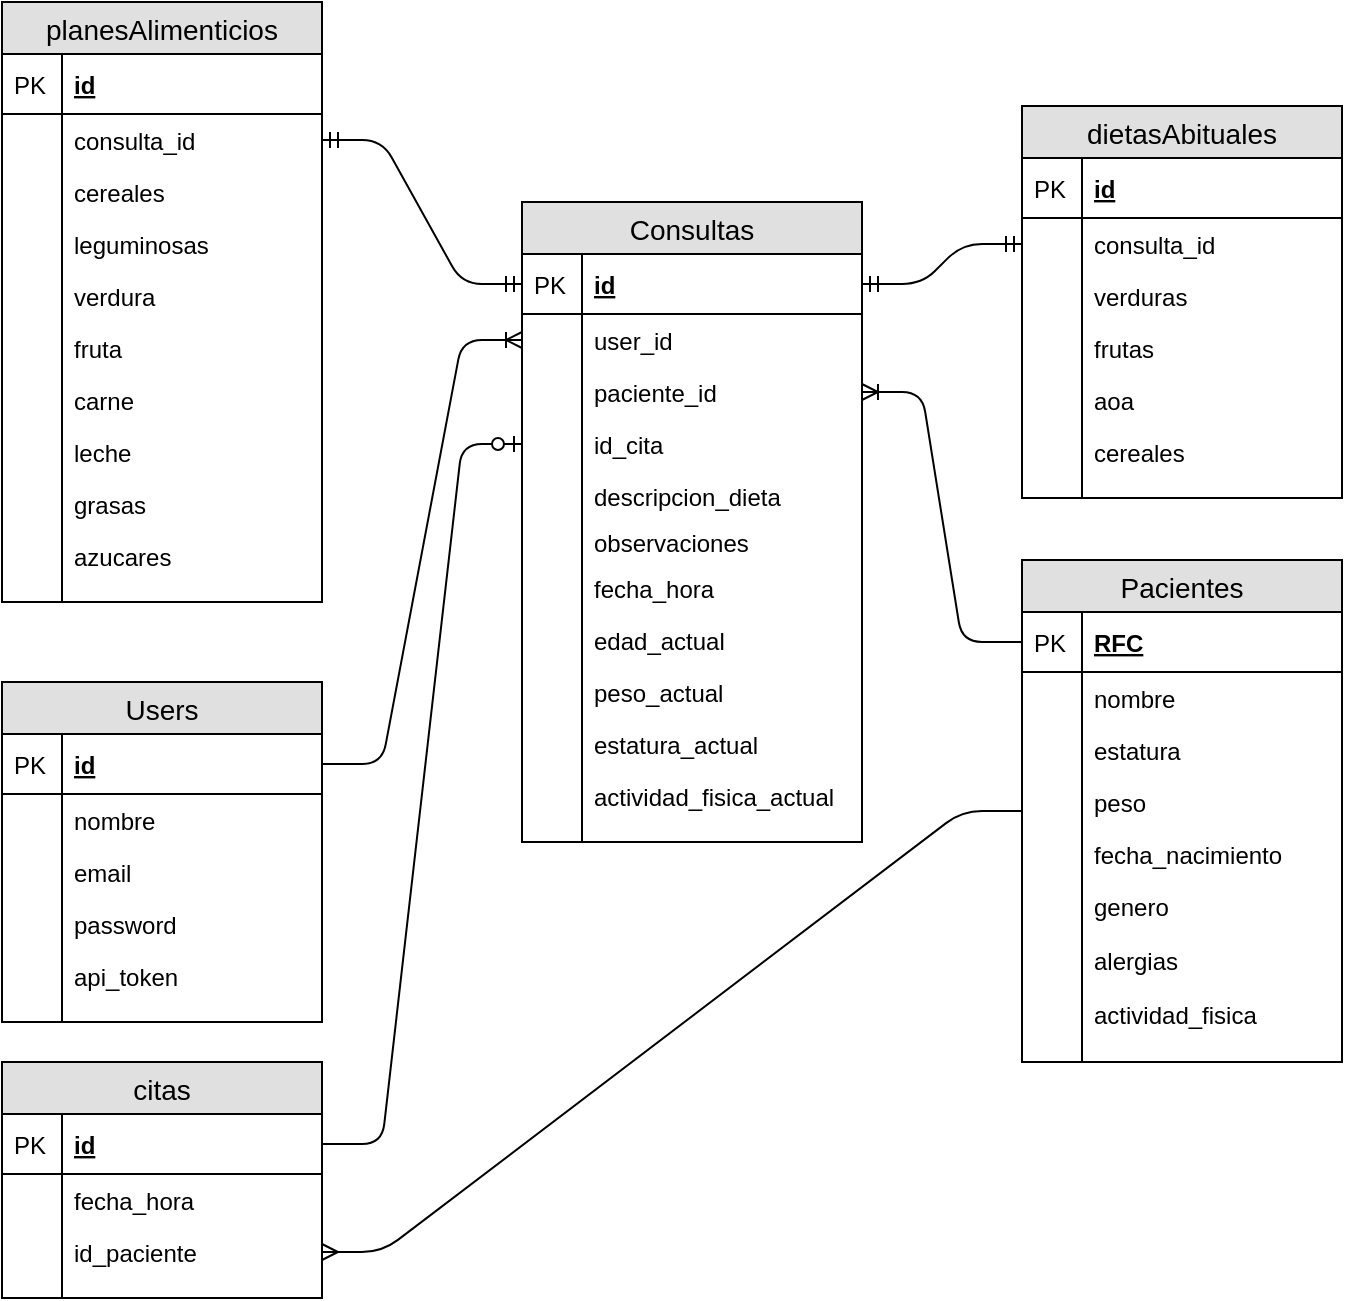 <mxfile version="12.4.2" type="gitlab" pages="1">
  <diagram id="oVE6bmWussB_9HKteIKD" name="Page-1">
    <mxGraphModel dx="868" dy="492" grid="1" gridSize="10" guides="1" tooltips="1" connect="1" arrows="1" fold="1" page="1" pageScale="1" pageWidth="827" pageHeight="1169" math="0" shadow="0">
      <root>
        <mxCell id="0"/>
        <mxCell id="1" parent="0"/>
        <mxCell id="abFm9yk0dOPrLD0_e7VD-5" value="Users" style="swimlane;fontStyle=0;childLayout=stackLayout;horizontal=1;startSize=26;fillColor=#e0e0e0;horizontalStack=0;resizeParent=1;resizeParentMax=0;resizeLast=0;collapsible=1;marginBottom=0;swimlaneFillColor=#ffffff;align=center;fontSize=14;" parent="1" vertex="1">
          <mxGeometry x="120" y="350" width="160" height="170" as="geometry"/>
        </mxCell>
        <mxCell id="abFm9yk0dOPrLD0_e7VD-6" value="id" style="shape=partialRectangle;top=0;left=0;right=0;bottom=1;align=left;verticalAlign=middle;fillColor=none;spacingLeft=34;spacingRight=4;overflow=hidden;rotatable=0;points=[[0,0.5],[1,0.5]];portConstraint=eastwest;dropTarget=0;fontStyle=5;fontSize=12;" parent="abFm9yk0dOPrLD0_e7VD-5" vertex="1">
          <mxGeometry y="26" width="160" height="30" as="geometry"/>
        </mxCell>
        <mxCell id="abFm9yk0dOPrLD0_e7VD-7" value="PK" style="shape=partialRectangle;top=0;left=0;bottom=0;fillColor=none;align=left;verticalAlign=middle;spacingLeft=4;spacingRight=4;overflow=hidden;rotatable=0;points=[];portConstraint=eastwest;part=1;fontSize=12;" parent="abFm9yk0dOPrLD0_e7VD-6" vertex="1" connectable="0">
          <mxGeometry width="30" height="30" as="geometry"/>
        </mxCell>
        <mxCell id="abFm9yk0dOPrLD0_e7VD-8" value="nombre" style="shape=partialRectangle;top=0;left=0;right=0;bottom=0;align=left;verticalAlign=top;fillColor=none;spacingLeft=34;spacingRight=4;overflow=hidden;rotatable=0;points=[[0,0.5],[1,0.5]];portConstraint=eastwest;dropTarget=0;fontSize=12;" parent="abFm9yk0dOPrLD0_e7VD-5" vertex="1">
          <mxGeometry y="56" width="160" height="26" as="geometry"/>
        </mxCell>
        <mxCell id="abFm9yk0dOPrLD0_e7VD-9" value="" style="shape=partialRectangle;top=0;left=0;bottom=0;fillColor=none;align=left;verticalAlign=top;spacingLeft=4;spacingRight=4;overflow=hidden;rotatable=0;points=[];portConstraint=eastwest;part=1;fontSize=12;" parent="abFm9yk0dOPrLD0_e7VD-8" vertex="1" connectable="0">
          <mxGeometry width="30" height="26" as="geometry"/>
        </mxCell>
        <mxCell id="abFm9yk0dOPrLD0_e7VD-10" value="email" style="shape=partialRectangle;top=0;left=0;right=0;bottom=0;align=left;verticalAlign=top;fillColor=none;spacingLeft=34;spacingRight=4;overflow=hidden;rotatable=0;points=[[0,0.5],[1,0.5]];portConstraint=eastwest;dropTarget=0;fontSize=12;" parent="abFm9yk0dOPrLD0_e7VD-5" vertex="1">
          <mxGeometry y="82" width="160" height="26" as="geometry"/>
        </mxCell>
        <mxCell id="abFm9yk0dOPrLD0_e7VD-11" value="" style="shape=partialRectangle;top=0;left=0;bottom=0;fillColor=none;align=left;verticalAlign=top;spacingLeft=4;spacingRight=4;overflow=hidden;rotatable=0;points=[];portConstraint=eastwest;part=1;fontSize=12;" parent="abFm9yk0dOPrLD0_e7VD-10" vertex="1" connectable="0">
          <mxGeometry width="30" height="26" as="geometry"/>
        </mxCell>
        <mxCell id="abFm9yk0dOPrLD0_e7VD-16" value="password" style="shape=partialRectangle;top=0;left=0;right=0;bottom=0;align=left;verticalAlign=top;fillColor=none;spacingLeft=34;spacingRight=4;overflow=hidden;rotatable=0;points=[[0,0.5],[1,0.5]];portConstraint=eastwest;dropTarget=0;fontSize=12;" parent="abFm9yk0dOPrLD0_e7VD-5" vertex="1">
          <mxGeometry y="108" width="160" height="26" as="geometry"/>
        </mxCell>
        <mxCell id="abFm9yk0dOPrLD0_e7VD-17" value="" style="shape=partialRectangle;top=0;left=0;bottom=0;fillColor=none;align=left;verticalAlign=top;spacingLeft=4;spacingRight=4;overflow=hidden;rotatable=0;points=[];portConstraint=eastwest;part=1;fontSize=12;" parent="abFm9yk0dOPrLD0_e7VD-16" vertex="1" connectable="0">
          <mxGeometry width="30" height="26" as="geometry"/>
        </mxCell>
        <mxCell id="abFm9yk0dOPrLD0_e7VD-12" value="api_token" style="shape=partialRectangle;top=0;left=0;right=0;bottom=0;align=left;verticalAlign=top;fillColor=none;spacingLeft=34;spacingRight=4;overflow=hidden;rotatable=0;points=[[0,0.5],[1,0.5]];portConstraint=eastwest;dropTarget=0;fontSize=12;" parent="abFm9yk0dOPrLD0_e7VD-5" vertex="1">
          <mxGeometry y="134" width="160" height="26" as="geometry"/>
        </mxCell>
        <mxCell id="abFm9yk0dOPrLD0_e7VD-13" value="" style="shape=partialRectangle;top=0;left=0;bottom=0;fillColor=none;align=left;verticalAlign=top;spacingLeft=4;spacingRight=4;overflow=hidden;rotatable=0;points=[];portConstraint=eastwest;part=1;fontSize=12;" parent="abFm9yk0dOPrLD0_e7VD-12" vertex="1" connectable="0">
          <mxGeometry width="30" height="26" as="geometry"/>
        </mxCell>
        <mxCell id="abFm9yk0dOPrLD0_e7VD-14" value="" style="shape=partialRectangle;top=0;left=0;right=0;bottom=0;align=left;verticalAlign=top;fillColor=none;spacingLeft=34;spacingRight=4;overflow=hidden;rotatable=0;points=[[0,0.5],[1,0.5]];portConstraint=eastwest;dropTarget=0;fontSize=12;" parent="abFm9yk0dOPrLD0_e7VD-5" vertex="1">
          <mxGeometry y="160" width="160" height="10" as="geometry"/>
        </mxCell>
        <mxCell id="abFm9yk0dOPrLD0_e7VD-15" value="" style="shape=partialRectangle;top=0;left=0;bottom=0;fillColor=none;align=left;verticalAlign=top;spacingLeft=4;spacingRight=4;overflow=hidden;rotatable=0;points=[];portConstraint=eastwest;part=1;fontSize=12;" parent="abFm9yk0dOPrLD0_e7VD-14" vertex="1" connectable="0">
          <mxGeometry width="30" height="10" as="geometry"/>
        </mxCell>
        <mxCell id="abFm9yk0dOPrLD0_e7VD-18" value="Pacientes" style="swimlane;fontStyle=0;childLayout=stackLayout;horizontal=1;startSize=26;fillColor=#e0e0e0;horizontalStack=0;resizeParent=1;resizeParentMax=0;resizeLast=0;collapsible=1;marginBottom=0;swimlaneFillColor=#ffffff;align=center;fontSize=14;" parent="1" vertex="1">
          <mxGeometry x="630" y="289" width="160" height="251" as="geometry"/>
        </mxCell>
        <mxCell id="abFm9yk0dOPrLD0_e7VD-19" value="RFC" style="shape=partialRectangle;top=0;left=0;right=0;bottom=1;align=left;verticalAlign=middle;fillColor=none;spacingLeft=34;spacingRight=4;overflow=hidden;rotatable=0;points=[[0,0.5],[1,0.5]];portConstraint=eastwest;dropTarget=0;fontStyle=5;fontSize=12;" parent="abFm9yk0dOPrLD0_e7VD-18" vertex="1">
          <mxGeometry y="26" width="160" height="30" as="geometry"/>
        </mxCell>
        <mxCell id="abFm9yk0dOPrLD0_e7VD-20" value="PK" style="shape=partialRectangle;top=0;left=0;bottom=0;fillColor=none;align=left;verticalAlign=middle;spacingLeft=4;spacingRight=4;overflow=hidden;rotatable=0;points=[];portConstraint=eastwest;part=1;fontSize=12;" parent="abFm9yk0dOPrLD0_e7VD-19" vertex="1" connectable="0">
          <mxGeometry width="30" height="30" as="geometry"/>
        </mxCell>
        <mxCell id="abFm9yk0dOPrLD0_e7VD-21" value="nombre" style="shape=partialRectangle;top=0;left=0;right=0;bottom=0;align=left;verticalAlign=top;fillColor=none;spacingLeft=34;spacingRight=4;overflow=hidden;rotatable=0;points=[[0,0.5],[1,0.5]];portConstraint=eastwest;dropTarget=0;fontSize=12;" parent="abFm9yk0dOPrLD0_e7VD-18" vertex="1">
          <mxGeometry y="56" width="160" height="26" as="geometry"/>
        </mxCell>
        <mxCell id="abFm9yk0dOPrLD0_e7VD-22" value="" style="shape=partialRectangle;top=0;left=0;bottom=0;fillColor=none;align=left;verticalAlign=top;spacingLeft=4;spacingRight=4;overflow=hidden;rotatable=0;points=[];portConstraint=eastwest;part=1;fontSize=12;" parent="abFm9yk0dOPrLD0_e7VD-21" vertex="1" connectable="0">
          <mxGeometry width="30" height="26" as="geometry"/>
        </mxCell>
        <mxCell id="abFm9yk0dOPrLD0_e7VD-23" value="estatura" style="shape=partialRectangle;top=0;left=0;right=0;bottom=0;align=left;verticalAlign=top;fillColor=none;spacingLeft=34;spacingRight=4;overflow=hidden;rotatable=0;points=[[0,0.5],[1,0.5]];portConstraint=eastwest;dropTarget=0;fontSize=12;" parent="abFm9yk0dOPrLD0_e7VD-18" vertex="1">
          <mxGeometry y="82" width="160" height="26" as="geometry"/>
        </mxCell>
        <mxCell id="abFm9yk0dOPrLD0_e7VD-24" value="" style="shape=partialRectangle;top=0;left=0;bottom=0;fillColor=none;align=left;verticalAlign=top;spacingLeft=4;spacingRight=4;overflow=hidden;rotatable=0;points=[];portConstraint=eastwest;part=1;fontSize=12;" parent="abFm9yk0dOPrLD0_e7VD-23" vertex="1" connectable="0">
          <mxGeometry width="30" height="26" as="geometry"/>
        </mxCell>
        <mxCell id="abFm9yk0dOPrLD0_e7VD-25" value="peso" style="shape=partialRectangle;top=0;left=0;right=0;bottom=0;align=left;verticalAlign=top;fillColor=none;spacingLeft=34;spacingRight=4;overflow=hidden;rotatable=0;points=[[0,0.5],[1,0.5]];portConstraint=eastwest;dropTarget=0;fontSize=12;" parent="abFm9yk0dOPrLD0_e7VD-18" vertex="1">
          <mxGeometry y="108" width="160" height="26" as="geometry"/>
        </mxCell>
        <mxCell id="abFm9yk0dOPrLD0_e7VD-26" value="" style="shape=partialRectangle;top=0;left=0;bottom=0;fillColor=none;align=left;verticalAlign=top;spacingLeft=4;spacingRight=4;overflow=hidden;rotatable=0;points=[];portConstraint=eastwest;part=1;fontSize=12;" parent="abFm9yk0dOPrLD0_e7VD-25" vertex="1" connectable="0">
          <mxGeometry width="30" height="26" as="geometry"/>
        </mxCell>
        <mxCell id="abFm9yk0dOPrLD0_e7VD-54" value="fecha_nacimiento" style="shape=partialRectangle;top=0;left=0;right=0;bottom=0;align=left;verticalAlign=top;fillColor=none;spacingLeft=34;spacingRight=4;overflow=hidden;rotatable=0;points=[[0,0.5],[1,0.5]];portConstraint=eastwest;dropTarget=0;fontSize=12;" parent="abFm9yk0dOPrLD0_e7VD-18" vertex="1">
          <mxGeometry y="134" width="160" height="26" as="geometry"/>
        </mxCell>
        <mxCell id="abFm9yk0dOPrLD0_e7VD-55" value="" style="shape=partialRectangle;top=0;left=0;bottom=0;fillColor=none;align=left;verticalAlign=top;spacingLeft=4;spacingRight=4;overflow=hidden;rotatable=0;points=[];portConstraint=eastwest;part=1;fontSize=12;" parent="abFm9yk0dOPrLD0_e7VD-54" vertex="1" connectable="0">
          <mxGeometry width="30" height="26" as="geometry"/>
        </mxCell>
        <mxCell id="abFm9yk0dOPrLD0_e7VD-64" value="genero" style="shape=partialRectangle;top=0;left=0;right=0;bottom=0;align=left;verticalAlign=top;fillColor=none;spacingLeft=34;spacingRight=4;overflow=hidden;rotatable=0;points=[[0,0.5],[1,0.5]];portConstraint=eastwest;dropTarget=0;fontSize=12;" parent="abFm9yk0dOPrLD0_e7VD-18" vertex="1">
          <mxGeometry y="160" width="160" height="27" as="geometry"/>
        </mxCell>
        <mxCell id="abFm9yk0dOPrLD0_e7VD-65" value="" style="shape=partialRectangle;top=0;left=0;bottom=0;fillColor=none;align=left;verticalAlign=top;spacingLeft=4;spacingRight=4;overflow=hidden;rotatable=0;points=[];portConstraint=eastwest;part=1;fontSize=12;" parent="abFm9yk0dOPrLD0_e7VD-64" vertex="1" connectable="0">
          <mxGeometry width="30" height="26" as="geometry"/>
        </mxCell>
        <mxCell id="abFm9yk0dOPrLD0_e7VD-68" value="alergias" style="shape=partialRectangle;top=0;left=0;right=0;bottom=0;align=left;verticalAlign=top;fillColor=none;spacingLeft=34;spacingRight=4;overflow=hidden;rotatable=0;points=[[0,0.5],[1,0.5]];portConstraint=eastwest;dropTarget=0;fontSize=12;" parent="abFm9yk0dOPrLD0_e7VD-18" vertex="1">
          <mxGeometry y="187" width="160" height="27" as="geometry"/>
        </mxCell>
        <mxCell id="abFm9yk0dOPrLD0_e7VD-69" value="" style="shape=partialRectangle;top=0;left=0;bottom=0;fillColor=none;align=left;verticalAlign=top;spacingLeft=4;spacingRight=4;overflow=hidden;rotatable=0;points=[];portConstraint=eastwest;part=1;fontSize=12;" parent="abFm9yk0dOPrLD0_e7VD-68" vertex="1" connectable="0">
          <mxGeometry width="30" height="26" as="geometry"/>
        </mxCell>
        <mxCell id="abFm9yk0dOPrLD0_e7VD-70" value="actividad_fisica" style="shape=partialRectangle;top=0;left=0;right=0;bottom=0;align=left;verticalAlign=top;fillColor=none;spacingLeft=34;spacingRight=4;overflow=hidden;rotatable=0;points=[[0,0.5],[1,0.5]];portConstraint=eastwest;dropTarget=0;fontSize=12;" parent="abFm9yk0dOPrLD0_e7VD-18" vertex="1">
          <mxGeometry y="214" width="160" height="27" as="geometry"/>
        </mxCell>
        <mxCell id="abFm9yk0dOPrLD0_e7VD-71" value="" style="shape=partialRectangle;top=0;left=0;bottom=0;fillColor=none;align=left;verticalAlign=top;spacingLeft=4;spacingRight=4;overflow=hidden;rotatable=0;points=[];portConstraint=eastwest;part=1;fontSize=12;" parent="abFm9yk0dOPrLD0_e7VD-70" vertex="1" connectable="0">
          <mxGeometry width="30" height="26" as="geometry"/>
        </mxCell>
        <mxCell id="abFm9yk0dOPrLD0_e7VD-27" value="" style="shape=partialRectangle;top=0;left=0;right=0;bottom=0;align=left;verticalAlign=top;fillColor=none;spacingLeft=34;spacingRight=4;overflow=hidden;rotatable=0;points=[[0,0.5],[1,0.5]];portConstraint=eastwest;dropTarget=0;fontSize=12;" parent="abFm9yk0dOPrLD0_e7VD-18" vertex="1">
          <mxGeometry y="241" width="160" height="10" as="geometry"/>
        </mxCell>
        <mxCell id="abFm9yk0dOPrLD0_e7VD-28" value="" style="shape=partialRectangle;top=0;left=0;bottom=0;fillColor=none;align=left;verticalAlign=top;spacingLeft=4;spacingRight=4;overflow=hidden;rotatable=0;points=[];portConstraint=eastwest;part=1;fontSize=12;" parent="abFm9yk0dOPrLD0_e7VD-27" vertex="1" connectable="0">
          <mxGeometry width="30" height="10" as="geometry"/>
        </mxCell>
        <mxCell id="abFm9yk0dOPrLD0_e7VD-29" value="citas" style="swimlane;fontStyle=0;childLayout=stackLayout;horizontal=1;startSize=26;fillColor=#e0e0e0;horizontalStack=0;resizeParent=1;resizeParentMax=0;resizeLast=0;collapsible=1;marginBottom=0;swimlaneFillColor=#ffffff;align=center;fontSize=14;" parent="1" vertex="1">
          <mxGeometry x="120" y="540" width="160" height="118" as="geometry"/>
        </mxCell>
        <mxCell id="abFm9yk0dOPrLD0_e7VD-30" value="id" style="shape=partialRectangle;top=0;left=0;right=0;bottom=1;align=left;verticalAlign=middle;fillColor=none;spacingLeft=34;spacingRight=4;overflow=hidden;rotatable=0;points=[[0,0.5],[1,0.5]];portConstraint=eastwest;dropTarget=0;fontStyle=5;fontSize=12;" parent="abFm9yk0dOPrLD0_e7VD-29" vertex="1">
          <mxGeometry y="26" width="160" height="30" as="geometry"/>
        </mxCell>
        <mxCell id="abFm9yk0dOPrLD0_e7VD-31" value="PK" style="shape=partialRectangle;top=0;left=0;bottom=0;fillColor=none;align=left;verticalAlign=middle;spacingLeft=4;spacingRight=4;overflow=hidden;rotatable=0;points=[];portConstraint=eastwest;part=1;fontSize=12;" parent="abFm9yk0dOPrLD0_e7VD-30" vertex="1" connectable="0">
          <mxGeometry width="30" height="30" as="geometry"/>
        </mxCell>
        <mxCell id="abFm9yk0dOPrLD0_e7VD-32" value="fecha_hora" style="shape=partialRectangle;top=0;left=0;right=0;bottom=0;align=left;verticalAlign=top;fillColor=none;spacingLeft=34;spacingRight=4;overflow=hidden;rotatable=0;points=[[0,0.5],[1,0.5]];portConstraint=eastwest;dropTarget=0;fontSize=12;" parent="abFm9yk0dOPrLD0_e7VD-29" vertex="1">
          <mxGeometry y="56" width="160" height="26" as="geometry"/>
        </mxCell>
        <mxCell id="abFm9yk0dOPrLD0_e7VD-33" value="" style="shape=partialRectangle;top=0;left=0;bottom=0;fillColor=none;align=left;verticalAlign=top;spacingLeft=4;spacingRight=4;overflow=hidden;rotatable=0;points=[];portConstraint=eastwest;part=1;fontSize=12;" parent="abFm9yk0dOPrLD0_e7VD-32" vertex="1" connectable="0">
          <mxGeometry width="30" height="26" as="geometry"/>
        </mxCell>
        <mxCell id="abFm9yk0dOPrLD0_e7VD-34" value="id_paciente" style="shape=partialRectangle;top=0;left=0;right=0;bottom=0;align=left;verticalAlign=top;fillColor=none;spacingLeft=34;spacingRight=4;overflow=hidden;rotatable=0;points=[[0,0.5],[1,0.5]];portConstraint=eastwest;dropTarget=0;fontSize=12;" parent="abFm9yk0dOPrLD0_e7VD-29" vertex="1">
          <mxGeometry y="82" width="160" height="26" as="geometry"/>
        </mxCell>
        <mxCell id="abFm9yk0dOPrLD0_e7VD-35" value="" style="shape=partialRectangle;top=0;left=0;bottom=0;fillColor=none;align=left;verticalAlign=top;spacingLeft=4;spacingRight=4;overflow=hidden;rotatable=0;points=[];portConstraint=eastwest;part=1;fontSize=12;" parent="abFm9yk0dOPrLD0_e7VD-34" vertex="1" connectable="0">
          <mxGeometry width="30" height="26" as="geometry"/>
        </mxCell>
        <mxCell id="abFm9yk0dOPrLD0_e7VD-38" value="" style="shape=partialRectangle;top=0;left=0;right=0;bottom=0;align=left;verticalAlign=top;fillColor=none;spacingLeft=34;spacingRight=4;overflow=hidden;rotatable=0;points=[[0,0.5],[1,0.5]];portConstraint=eastwest;dropTarget=0;fontSize=12;" parent="abFm9yk0dOPrLD0_e7VD-29" vertex="1">
          <mxGeometry y="108" width="160" height="10" as="geometry"/>
        </mxCell>
        <mxCell id="abFm9yk0dOPrLD0_e7VD-39" value="" style="shape=partialRectangle;top=0;left=0;bottom=0;fillColor=none;align=left;verticalAlign=top;spacingLeft=4;spacingRight=4;overflow=hidden;rotatable=0;points=[];portConstraint=eastwest;part=1;fontSize=12;" parent="abFm9yk0dOPrLD0_e7VD-38" vertex="1" connectable="0">
          <mxGeometry width="30" height="10" as="geometry"/>
        </mxCell>
        <mxCell id="abFm9yk0dOPrLD0_e7VD-40" value="Consultas" style="swimlane;fontStyle=0;childLayout=stackLayout;horizontal=1;startSize=26;fillColor=#e0e0e0;horizontalStack=0;resizeParent=1;resizeParentMax=0;resizeLast=0;collapsible=1;marginBottom=0;swimlaneFillColor=#ffffff;align=center;fontSize=14;" parent="1" vertex="1">
          <mxGeometry x="380" y="110" width="170" height="320" as="geometry"/>
        </mxCell>
        <mxCell id="abFm9yk0dOPrLD0_e7VD-41" value="id" style="shape=partialRectangle;top=0;left=0;right=0;bottom=1;align=left;verticalAlign=middle;fillColor=none;spacingLeft=34;spacingRight=4;overflow=hidden;rotatable=0;points=[[0,0.5],[1,0.5]];portConstraint=eastwest;dropTarget=0;fontStyle=5;fontSize=12;" parent="abFm9yk0dOPrLD0_e7VD-40" vertex="1">
          <mxGeometry y="26" width="170" height="30" as="geometry"/>
        </mxCell>
        <mxCell id="abFm9yk0dOPrLD0_e7VD-42" value="PK" style="shape=partialRectangle;top=0;left=0;bottom=0;fillColor=none;align=left;verticalAlign=middle;spacingLeft=4;spacingRight=4;overflow=hidden;rotatable=0;points=[];portConstraint=eastwest;part=1;fontSize=12;" parent="abFm9yk0dOPrLD0_e7VD-41" vertex="1" connectable="0">
          <mxGeometry width="30" height="30" as="geometry"/>
        </mxCell>
        <mxCell id="abFm9yk0dOPrLD0_e7VD-43" value="user_id" style="shape=partialRectangle;top=0;left=0;right=0;bottom=0;align=left;verticalAlign=top;fillColor=none;spacingLeft=34;spacingRight=4;overflow=hidden;rotatable=0;points=[[0,0.5],[1,0.5]];portConstraint=eastwest;dropTarget=0;fontSize=12;" parent="abFm9yk0dOPrLD0_e7VD-40" vertex="1">
          <mxGeometry y="56" width="170" height="26" as="geometry"/>
        </mxCell>
        <mxCell id="abFm9yk0dOPrLD0_e7VD-44" value="" style="shape=partialRectangle;top=0;left=0;bottom=0;fillColor=none;align=left;verticalAlign=top;spacingLeft=4;spacingRight=4;overflow=hidden;rotatable=0;points=[];portConstraint=eastwest;part=1;fontSize=12;" parent="abFm9yk0dOPrLD0_e7VD-43" vertex="1" connectable="0">
          <mxGeometry width="30" height="26" as="geometry"/>
        </mxCell>
        <mxCell id="abFm9yk0dOPrLD0_e7VD-45" value="paciente_id" style="shape=partialRectangle;top=0;left=0;right=0;bottom=0;align=left;verticalAlign=top;fillColor=none;spacingLeft=34;spacingRight=4;overflow=hidden;rotatable=0;points=[[0,0.5],[1,0.5]];portConstraint=eastwest;dropTarget=0;fontSize=12;" parent="abFm9yk0dOPrLD0_e7VD-40" vertex="1">
          <mxGeometry y="82" width="170" height="26" as="geometry"/>
        </mxCell>
        <mxCell id="abFm9yk0dOPrLD0_e7VD-46" value="" style="shape=partialRectangle;top=0;left=0;bottom=0;fillColor=none;align=left;verticalAlign=top;spacingLeft=4;spacingRight=4;overflow=hidden;rotatable=0;points=[];portConstraint=eastwest;part=1;fontSize=12;" parent="abFm9yk0dOPrLD0_e7VD-45" vertex="1" connectable="0">
          <mxGeometry width="30" height="26" as="geometry"/>
        </mxCell>
        <mxCell id="abFm9yk0dOPrLD0_e7VD-47" value="id_cita" style="shape=partialRectangle;top=0;left=0;right=0;bottom=0;align=left;verticalAlign=top;fillColor=none;spacingLeft=34;spacingRight=4;overflow=hidden;rotatable=0;points=[[0,0.5],[1,0.5]];portConstraint=eastwest;dropTarget=0;fontSize=12;" parent="abFm9yk0dOPrLD0_e7VD-40" vertex="1">
          <mxGeometry y="108" width="170" height="26" as="geometry"/>
        </mxCell>
        <mxCell id="abFm9yk0dOPrLD0_e7VD-48" value="" style="shape=partialRectangle;top=0;left=0;bottom=0;fillColor=none;align=left;verticalAlign=top;spacingLeft=4;spacingRight=4;overflow=hidden;rotatable=0;points=[];portConstraint=eastwest;part=1;fontSize=12;" parent="abFm9yk0dOPrLD0_e7VD-47" vertex="1" connectable="0">
          <mxGeometry width="30" height="26" as="geometry"/>
        </mxCell>
        <mxCell id="og-kodhbtXQOgZA4qNrD-9" value="descripcion_dieta" style="shape=partialRectangle;top=0;left=0;right=0;bottom=0;align=left;verticalAlign=top;fillColor=none;spacingLeft=34;spacingRight=4;overflow=hidden;rotatable=0;points=[[0,0.5],[1,0.5]];portConstraint=eastwest;dropTarget=0;fontSize=12;" vertex="1" parent="abFm9yk0dOPrLD0_e7VD-40">
          <mxGeometry y="134" width="170" height="23" as="geometry"/>
        </mxCell>
        <mxCell id="og-kodhbtXQOgZA4qNrD-10" value="" style="shape=partialRectangle;top=0;left=0;bottom=0;fillColor=none;align=left;verticalAlign=top;spacingLeft=4;spacingRight=4;overflow=hidden;rotatable=0;points=[];portConstraint=eastwest;part=1;fontSize=12;" vertex="1" connectable="0" parent="og-kodhbtXQOgZA4qNrD-9">
          <mxGeometry width="30" height="26" as="geometry"/>
        </mxCell>
        <mxCell id="abFm9yk0dOPrLD0_e7VD-74" value="observaciones" style="shape=partialRectangle;top=0;left=0;right=0;bottom=0;align=left;verticalAlign=top;fillColor=none;spacingLeft=34;spacingRight=4;overflow=hidden;rotatable=0;points=[[0,0.5],[1,0.5]];portConstraint=eastwest;dropTarget=0;fontSize=12;" parent="abFm9yk0dOPrLD0_e7VD-40" vertex="1">
          <mxGeometry y="157" width="170" height="23" as="geometry"/>
        </mxCell>
        <mxCell id="abFm9yk0dOPrLD0_e7VD-75" value="" style="shape=partialRectangle;top=0;left=0;bottom=0;fillColor=none;align=left;verticalAlign=top;spacingLeft=4;spacingRight=4;overflow=hidden;rotatable=0;points=[];portConstraint=eastwest;part=1;fontSize=12;" parent="abFm9yk0dOPrLD0_e7VD-74" vertex="1" connectable="0">
          <mxGeometry width="30" height="26" as="geometry"/>
        </mxCell>
        <mxCell id="abFm9yk0dOPrLD0_e7VD-80" value="fecha_hora" style="shape=partialRectangle;top=0;left=0;right=0;bottom=0;align=left;verticalAlign=top;fillColor=none;spacingLeft=34;spacingRight=4;overflow=hidden;rotatable=0;points=[[0,0.5],[1,0.5]];portConstraint=eastwest;dropTarget=0;fontSize=12;" parent="abFm9yk0dOPrLD0_e7VD-40" vertex="1">
          <mxGeometry y="180" width="170" height="26" as="geometry"/>
        </mxCell>
        <mxCell id="abFm9yk0dOPrLD0_e7VD-81" value="" style="shape=partialRectangle;top=0;left=0;bottom=0;fillColor=none;align=left;verticalAlign=top;spacingLeft=4;spacingRight=4;overflow=hidden;rotatable=0;points=[];portConstraint=eastwest;part=1;fontSize=12;" parent="abFm9yk0dOPrLD0_e7VD-80" vertex="1" connectable="0">
          <mxGeometry width="30" height="26" as="geometry"/>
        </mxCell>
        <mxCell id="og-kodhbtXQOgZA4qNrD-1" value="edad_actual" style="shape=partialRectangle;top=0;left=0;right=0;bottom=0;align=left;verticalAlign=top;fillColor=none;spacingLeft=34;spacingRight=4;overflow=hidden;rotatable=0;points=[[0,0.5],[1,0.5]];portConstraint=eastwest;dropTarget=0;fontSize=12;" vertex="1" parent="abFm9yk0dOPrLD0_e7VD-40">
          <mxGeometry y="206" width="170" height="26" as="geometry"/>
        </mxCell>
        <mxCell id="og-kodhbtXQOgZA4qNrD-2" value="" style="shape=partialRectangle;top=0;left=0;bottom=0;fillColor=none;align=left;verticalAlign=top;spacingLeft=4;spacingRight=4;overflow=hidden;rotatable=0;points=[];portConstraint=eastwest;part=1;fontSize=12;" vertex="1" connectable="0" parent="og-kodhbtXQOgZA4qNrD-1">
          <mxGeometry width="30" height="26" as="geometry"/>
        </mxCell>
        <mxCell id="og-kodhbtXQOgZA4qNrD-5" value="peso_actual" style="shape=partialRectangle;top=0;left=0;right=0;bottom=0;align=left;verticalAlign=top;fillColor=none;spacingLeft=34;spacingRight=4;overflow=hidden;rotatable=0;points=[[0,0.5],[1,0.5]];portConstraint=eastwest;dropTarget=0;fontSize=12;" vertex="1" parent="abFm9yk0dOPrLD0_e7VD-40">
          <mxGeometry y="232" width="170" height="26" as="geometry"/>
        </mxCell>
        <mxCell id="og-kodhbtXQOgZA4qNrD-6" value="" style="shape=partialRectangle;top=0;left=0;bottom=0;fillColor=none;align=left;verticalAlign=top;spacingLeft=4;spacingRight=4;overflow=hidden;rotatable=0;points=[];portConstraint=eastwest;part=1;fontSize=12;" vertex="1" connectable="0" parent="og-kodhbtXQOgZA4qNrD-5">
          <mxGeometry width="30" height="26" as="geometry"/>
        </mxCell>
        <mxCell id="og-kodhbtXQOgZA4qNrD-3" value="estatura_actual" style="shape=partialRectangle;top=0;left=0;right=0;bottom=0;align=left;verticalAlign=top;fillColor=none;spacingLeft=34;spacingRight=4;overflow=hidden;rotatable=0;points=[[0,0.5],[1,0.5]];portConstraint=eastwest;dropTarget=0;fontSize=12;" vertex="1" parent="abFm9yk0dOPrLD0_e7VD-40">
          <mxGeometry y="258" width="170" height="26" as="geometry"/>
        </mxCell>
        <mxCell id="og-kodhbtXQOgZA4qNrD-4" value="" style="shape=partialRectangle;top=0;left=0;bottom=0;fillColor=none;align=left;verticalAlign=top;spacingLeft=4;spacingRight=4;overflow=hidden;rotatable=0;points=[];portConstraint=eastwest;part=1;fontSize=12;" vertex="1" connectable="0" parent="og-kodhbtXQOgZA4qNrD-3">
          <mxGeometry width="30" height="26" as="geometry"/>
        </mxCell>
        <mxCell id="og-kodhbtXQOgZA4qNrD-7" value="actividad_fisica_actual" style="shape=partialRectangle;top=0;left=0;right=0;bottom=0;align=left;verticalAlign=top;fillColor=none;spacingLeft=34;spacingRight=4;overflow=hidden;rotatable=0;points=[[0,0.5],[1,0.5]];portConstraint=eastwest;dropTarget=0;fontSize=12;" vertex="1" parent="abFm9yk0dOPrLD0_e7VD-40">
          <mxGeometry y="284" width="170" height="26" as="geometry"/>
        </mxCell>
        <mxCell id="og-kodhbtXQOgZA4qNrD-8" value="" style="shape=partialRectangle;top=0;left=0;bottom=0;fillColor=none;align=left;verticalAlign=top;spacingLeft=4;spacingRight=4;overflow=hidden;rotatable=0;points=[];portConstraint=eastwest;part=1;fontSize=12;" vertex="1" connectable="0" parent="og-kodhbtXQOgZA4qNrD-7">
          <mxGeometry width="30" height="26" as="geometry"/>
        </mxCell>
        <mxCell id="abFm9yk0dOPrLD0_e7VD-49" value="" style="shape=partialRectangle;top=0;left=0;right=0;bottom=0;align=left;verticalAlign=top;fillColor=none;spacingLeft=34;spacingRight=4;overflow=hidden;rotatable=0;points=[[0,0.5],[1,0.5]];portConstraint=eastwest;dropTarget=0;fontSize=12;" parent="abFm9yk0dOPrLD0_e7VD-40" vertex="1">
          <mxGeometry y="310" width="170" height="10" as="geometry"/>
        </mxCell>
        <mxCell id="abFm9yk0dOPrLD0_e7VD-50" value="" style="shape=partialRectangle;top=0;left=0;bottom=0;fillColor=none;align=left;verticalAlign=top;spacingLeft=4;spacingRight=4;overflow=hidden;rotatable=0;points=[];portConstraint=eastwest;part=1;fontSize=12;" parent="abFm9yk0dOPrLD0_e7VD-49" vertex="1" connectable="0">
          <mxGeometry width="30" height="10" as="geometry"/>
        </mxCell>
        <mxCell id="abFm9yk0dOPrLD0_e7VD-83" value="" style="edgeStyle=entityRelationEdgeStyle;fontSize=12;html=1;endArrow=ERzeroToOne;endFill=1;" parent="1" source="abFm9yk0dOPrLD0_e7VD-30" target="abFm9yk0dOPrLD0_e7VD-47" edge="1">
          <mxGeometry width="100" height="100" relative="1" as="geometry">
            <mxPoint x="320" y="390" as="sourcePoint"/>
            <mxPoint x="420" y="290" as="targetPoint"/>
          </mxGeometry>
        </mxCell>
        <mxCell id="abFm9yk0dOPrLD0_e7VD-84" value="dietasAbituales" style="swimlane;fontStyle=0;childLayout=stackLayout;horizontal=1;startSize=26;fillColor=#e0e0e0;horizontalStack=0;resizeParent=1;resizeParentMax=0;resizeLast=0;collapsible=1;marginBottom=0;swimlaneFillColor=#ffffff;align=center;fontSize=14;" parent="1" vertex="1">
          <mxGeometry x="630" y="62" width="160" height="196" as="geometry"/>
        </mxCell>
        <mxCell id="abFm9yk0dOPrLD0_e7VD-85" value="id" style="shape=partialRectangle;top=0;left=0;right=0;bottom=1;align=left;verticalAlign=middle;fillColor=none;spacingLeft=34;spacingRight=4;overflow=hidden;rotatable=0;points=[[0,0.5],[1,0.5]];portConstraint=eastwest;dropTarget=0;fontStyle=5;fontSize=12;" parent="abFm9yk0dOPrLD0_e7VD-84" vertex="1">
          <mxGeometry y="26" width="160" height="30" as="geometry"/>
        </mxCell>
        <mxCell id="abFm9yk0dOPrLD0_e7VD-86" value="PK" style="shape=partialRectangle;top=0;left=0;bottom=0;fillColor=none;align=left;verticalAlign=middle;spacingLeft=4;spacingRight=4;overflow=hidden;rotatable=0;points=[];portConstraint=eastwest;part=1;fontSize=12;" parent="abFm9yk0dOPrLD0_e7VD-85" vertex="1" connectable="0">
          <mxGeometry width="30" height="30" as="geometry"/>
        </mxCell>
        <mxCell id="abFm9yk0dOPrLD0_e7VD-87" value="consulta_id" style="shape=partialRectangle;top=0;left=0;right=0;bottom=0;align=left;verticalAlign=top;fillColor=none;spacingLeft=34;spacingRight=4;overflow=hidden;rotatable=0;points=[[0,0.5],[1,0.5]];portConstraint=eastwest;dropTarget=0;fontSize=12;" parent="abFm9yk0dOPrLD0_e7VD-84" vertex="1">
          <mxGeometry y="56" width="160" height="26" as="geometry"/>
        </mxCell>
        <mxCell id="abFm9yk0dOPrLD0_e7VD-88" value="" style="shape=partialRectangle;top=0;left=0;bottom=0;fillColor=none;align=left;verticalAlign=top;spacingLeft=4;spacingRight=4;overflow=hidden;rotatable=0;points=[];portConstraint=eastwest;part=1;fontSize=12;" parent="abFm9yk0dOPrLD0_e7VD-87" vertex="1" connectable="0">
          <mxGeometry width="30" height="26" as="geometry"/>
        </mxCell>
        <mxCell id="emqhWhPG76Nv7eY_3jDf-1" value="verduras" style="shape=partialRectangle;top=0;left=0;right=0;bottom=0;align=left;verticalAlign=top;fillColor=none;spacingLeft=34;spacingRight=4;overflow=hidden;rotatable=0;points=[[0,0.5],[1,0.5]];portConstraint=eastwest;dropTarget=0;fontSize=12;" parent="abFm9yk0dOPrLD0_e7VD-84" vertex="1">
          <mxGeometry y="82" width="160" height="26" as="geometry"/>
        </mxCell>
        <mxCell id="emqhWhPG76Nv7eY_3jDf-2" value="" style="shape=partialRectangle;top=0;left=0;bottom=0;fillColor=none;align=left;verticalAlign=top;spacingLeft=4;spacingRight=4;overflow=hidden;rotatable=0;points=[];portConstraint=eastwest;part=1;fontSize=12;" parent="emqhWhPG76Nv7eY_3jDf-1" vertex="1" connectable="0">
          <mxGeometry width="30" height="26" as="geometry"/>
        </mxCell>
        <mxCell id="abFm9yk0dOPrLD0_e7VD-89" value="frutas" style="shape=partialRectangle;top=0;left=0;right=0;bottom=0;align=left;verticalAlign=top;fillColor=none;spacingLeft=34;spacingRight=4;overflow=hidden;rotatable=0;points=[[0,0.5],[1,0.5]];portConstraint=eastwest;dropTarget=0;fontSize=12;" parent="abFm9yk0dOPrLD0_e7VD-84" vertex="1">
          <mxGeometry y="108" width="160" height="26" as="geometry"/>
        </mxCell>
        <mxCell id="abFm9yk0dOPrLD0_e7VD-90" value="" style="shape=partialRectangle;top=0;left=0;bottom=0;fillColor=none;align=left;verticalAlign=top;spacingLeft=4;spacingRight=4;overflow=hidden;rotatable=0;points=[];portConstraint=eastwest;part=1;fontSize=12;" parent="abFm9yk0dOPrLD0_e7VD-89" vertex="1" connectable="0">
          <mxGeometry width="30" height="26" as="geometry"/>
        </mxCell>
        <mxCell id="abFm9yk0dOPrLD0_e7VD-91" value="aoa" style="shape=partialRectangle;top=0;left=0;right=0;bottom=0;align=left;verticalAlign=top;fillColor=none;spacingLeft=34;spacingRight=4;overflow=hidden;rotatable=0;points=[[0,0.5],[1,0.5]];portConstraint=eastwest;dropTarget=0;fontSize=12;" parent="abFm9yk0dOPrLD0_e7VD-84" vertex="1">
          <mxGeometry y="134" width="160" height="26" as="geometry"/>
        </mxCell>
        <mxCell id="abFm9yk0dOPrLD0_e7VD-92" value="" style="shape=partialRectangle;top=0;left=0;bottom=0;fillColor=none;align=left;verticalAlign=top;spacingLeft=4;spacingRight=4;overflow=hidden;rotatable=0;points=[];portConstraint=eastwest;part=1;fontSize=12;" parent="abFm9yk0dOPrLD0_e7VD-91" vertex="1" connectable="0">
          <mxGeometry width="30" height="26" as="geometry"/>
        </mxCell>
        <mxCell id="abFm9yk0dOPrLD0_e7VD-106" value="cereales" style="shape=partialRectangle;top=0;left=0;right=0;bottom=0;align=left;verticalAlign=top;fillColor=none;spacingLeft=34;spacingRight=4;overflow=hidden;rotatable=0;points=[[0,0.5],[1,0.5]];portConstraint=eastwest;dropTarget=0;fontSize=12;" parent="abFm9yk0dOPrLD0_e7VD-84" vertex="1">
          <mxGeometry y="160" width="160" height="26" as="geometry"/>
        </mxCell>
        <mxCell id="abFm9yk0dOPrLD0_e7VD-107" value="" style="shape=partialRectangle;top=0;left=0;bottom=0;fillColor=none;align=left;verticalAlign=top;spacingLeft=4;spacingRight=4;overflow=hidden;rotatable=0;points=[];portConstraint=eastwest;part=1;fontSize=12;" parent="abFm9yk0dOPrLD0_e7VD-106" vertex="1" connectable="0">
          <mxGeometry width="30" height="26" as="geometry"/>
        </mxCell>
        <mxCell id="abFm9yk0dOPrLD0_e7VD-93" value="" style="shape=partialRectangle;top=0;left=0;right=0;bottom=0;align=left;verticalAlign=top;fillColor=none;spacingLeft=34;spacingRight=4;overflow=hidden;rotatable=0;points=[[0,0.5],[1,0.5]];portConstraint=eastwest;dropTarget=0;fontSize=12;" parent="abFm9yk0dOPrLD0_e7VD-84" vertex="1">
          <mxGeometry y="186" width="160" height="10" as="geometry"/>
        </mxCell>
        <mxCell id="abFm9yk0dOPrLD0_e7VD-94" value="" style="shape=partialRectangle;top=0;left=0;bottom=0;fillColor=none;align=left;verticalAlign=top;spacingLeft=4;spacingRight=4;overflow=hidden;rotatable=0;points=[];portConstraint=eastwest;part=1;fontSize=12;" parent="abFm9yk0dOPrLD0_e7VD-93" vertex="1" connectable="0">
          <mxGeometry width="30" height="10" as="geometry"/>
        </mxCell>
        <mxCell id="abFm9yk0dOPrLD0_e7VD-110" value="planesAlimenticios" style="swimlane;fontStyle=0;childLayout=stackLayout;horizontal=1;startSize=26;fillColor=#e0e0e0;horizontalStack=0;resizeParent=1;resizeParentMax=0;resizeLast=0;collapsible=1;marginBottom=0;swimlaneFillColor=#ffffff;align=center;fontSize=14;" parent="1" vertex="1">
          <mxGeometry x="120" y="10" width="160" height="300" as="geometry"/>
        </mxCell>
        <mxCell id="abFm9yk0dOPrLD0_e7VD-111" value="id" style="shape=partialRectangle;top=0;left=0;right=0;bottom=1;align=left;verticalAlign=middle;fillColor=none;spacingLeft=34;spacingRight=4;overflow=hidden;rotatable=0;points=[[0,0.5],[1,0.5]];portConstraint=eastwest;dropTarget=0;fontStyle=5;fontSize=12;" parent="abFm9yk0dOPrLD0_e7VD-110" vertex="1">
          <mxGeometry y="26" width="160" height="30" as="geometry"/>
        </mxCell>
        <mxCell id="abFm9yk0dOPrLD0_e7VD-112" value="PK" style="shape=partialRectangle;top=0;left=0;bottom=0;fillColor=none;align=left;verticalAlign=middle;spacingLeft=4;spacingRight=4;overflow=hidden;rotatable=0;points=[];portConstraint=eastwest;part=1;fontSize=12;" parent="abFm9yk0dOPrLD0_e7VD-111" vertex="1" connectable="0">
          <mxGeometry width="30" height="30" as="geometry"/>
        </mxCell>
        <mxCell id="abFm9yk0dOPrLD0_e7VD-113" value="consulta_id" style="shape=partialRectangle;top=0;left=0;right=0;bottom=0;align=left;verticalAlign=top;fillColor=none;spacingLeft=34;spacingRight=4;overflow=hidden;rotatable=0;points=[[0,0.5],[1,0.5]];portConstraint=eastwest;dropTarget=0;fontSize=12;" parent="abFm9yk0dOPrLD0_e7VD-110" vertex="1">
          <mxGeometry y="56" width="160" height="26" as="geometry"/>
        </mxCell>
        <mxCell id="abFm9yk0dOPrLD0_e7VD-114" value="" style="shape=partialRectangle;top=0;left=0;bottom=0;fillColor=none;align=left;verticalAlign=top;spacingLeft=4;spacingRight=4;overflow=hidden;rotatable=0;points=[];portConstraint=eastwest;part=1;fontSize=12;" parent="abFm9yk0dOPrLD0_e7VD-113" vertex="1" connectable="0">
          <mxGeometry width="30" height="26" as="geometry"/>
        </mxCell>
        <mxCell id="emqhWhPG76Nv7eY_3jDf-3" value="cereales" style="shape=partialRectangle;top=0;left=0;right=0;bottom=0;align=left;verticalAlign=top;fillColor=none;spacingLeft=34;spacingRight=4;overflow=hidden;rotatable=0;points=[[0,0.5],[1,0.5]];portConstraint=eastwest;dropTarget=0;fontSize=12;" parent="abFm9yk0dOPrLD0_e7VD-110" vertex="1">
          <mxGeometry y="82" width="160" height="26" as="geometry"/>
        </mxCell>
        <mxCell id="emqhWhPG76Nv7eY_3jDf-4" value="" style="shape=partialRectangle;top=0;left=0;bottom=0;fillColor=none;align=left;verticalAlign=top;spacingLeft=4;spacingRight=4;overflow=hidden;rotatable=0;points=[];portConstraint=eastwest;part=1;fontSize=12;" parent="emqhWhPG76Nv7eY_3jDf-3" vertex="1" connectable="0">
          <mxGeometry width="30" height="26" as="geometry"/>
        </mxCell>
        <mxCell id="abFm9yk0dOPrLD0_e7VD-115" value="leguminosas" style="shape=partialRectangle;top=0;left=0;right=0;bottom=0;align=left;verticalAlign=top;fillColor=none;spacingLeft=34;spacingRight=4;overflow=hidden;rotatable=0;points=[[0,0.5],[1,0.5]];portConstraint=eastwest;dropTarget=0;fontSize=12;" parent="abFm9yk0dOPrLD0_e7VD-110" vertex="1">
          <mxGeometry y="108" width="160" height="26" as="geometry"/>
        </mxCell>
        <mxCell id="abFm9yk0dOPrLD0_e7VD-116" value="" style="shape=partialRectangle;top=0;left=0;bottom=0;fillColor=none;align=left;verticalAlign=top;spacingLeft=4;spacingRight=4;overflow=hidden;rotatable=0;points=[];portConstraint=eastwest;part=1;fontSize=12;" parent="abFm9yk0dOPrLD0_e7VD-115" vertex="1" connectable="0">
          <mxGeometry width="30" height="26" as="geometry"/>
        </mxCell>
        <mxCell id="abFm9yk0dOPrLD0_e7VD-117" value="verdura" style="shape=partialRectangle;top=0;left=0;right=0;bottom=0;align=left;verticalAlign=top;fillColor=none;spacingLeft=34;spacingRight=4;overflow=hidden;rotatable=0;points=[[0,0.5],[1,0.5]];portConstraint=eastwest;dropTarget=0;fontSize=12;" parent="abFm9yk0dOPrLD0_e7VD-110" vertex="1">
          <mxGeometry y="134" width="160" height="26" as="geometry"/>
        </mxCell>
        <mxCell id="abFm9yk0dOPrLD0_e7VD-118" value="" style="shape=partialRectangle;top=0;left=0;bottom=0;fillColor=none;align=left;verticalAlign=top;spacingLeft=4;spacingRight=4;overflow=hidden;rotatable=0;points=[];portConstraint=eastwest;part=1;fontSize=12;" parent="abFm9yk0dOPrLD0_e7VD-117" vertex="1" connectable="0">
          <mxGeometry width="30" height="26" as="geometry"/>
        </mxCell>
        <mxCell id="abFm9yk0dOPrLD0_e7VD-121" value="fruta" style="shape=partialRectangle;top=0;left=0;right=0;bottom=0;align=left;verticalAlign=top;fillColor=none;spacingLeft=34;spacingRight=4;overflow=hidden;rotatable=0;points=[[0,0.5],[1,0.5]];portConstraint=eastwest;dropTarget=0;fontSize=12;" parent="abFm9yk0dOPrLD0_e7VD-110" vertex="1">
          <mxGeometry y="160" width="160" height="26" as="geometry"/>
        </mxCell>
        <mxCell id="abFm9yk0dOPrLD0_e7VD-122" value="" style="shape=partialRectangle;top=0;left=0;bottom=0;fillColor=none;align=left;verticalAlign=top;spacingLeft=4;spacingRight=4;overflow=hidden;rotatable=0;points=[];portConstraint=eastwest;part=1;fontSize=12;" parent="abFm9yk0dOPrLD0_e7VD-121" vertex="1" connectable="0">
          <mxGeometry width="30" height="26" as="geometry"/>
        </mxCell>
        <mxCell id="abFm9yk0dOPrLD0_e7VD-125" value="carne" style="shape=partialRectangle;top=0;left=0;right=0;bottom=0;align=left;verticalAlign=top;fillColor=none;spacingLeft=34;spacingRight=4;overflow=hidden;rotatable=0;points=[[0,0.5],[1,0.5]];portConstraint=eastwest;dropTarget=0;fontSize=12;" parent="abFm9yk0dOPrLD0_e7VD-110" vertex="1">
          <mxGeometry y="186" width="160" height="26" as="geometry"/>
        </mxCell>
        <mxCell id="abFm9yk0dOPrLD0_e7VD-126" value="" style="shape=partialRectangle;top=0;left=0;bottom=0;fillColor=none;align=left;verticalAlign=top;spacingLeft=4;spacingRight=4;overflow=hidden;rotatable=0;points=[];portConstraint=eastwest;part=1;fontSize=12;" parent="abFm9yk0dOPrLD0_e7VD-125" vertex="1" connectable="0">
          <mxGeometry width="30" height="26" as="geometry"/>
        </mxCell>
        <mxCell id="abFm9yk0dOPrLD0_e7VD-127" value="leche" style="shape=partialRectangle;top=0;left=0;right=0;bottom=0;align=left;verticalAlign=top;fillColor=none;spacingLeft=34;spacingRight=4;overflow=hidden;rotatable=0;points=[[0,0.5],[1,0.5]];portConstraint=eastwest;dropTarget=0;fontSize=12;" parent="abFm9yk0dOPrLD0_e7VD-110" vertex="1">
          <mxGeometry y="212" width="160" height="26" as="geometry"/>
        </mxCell>
        <mxCell id="abFm9yk0dOPrLD0_e7VD-128" value="" style="shape=partialRectangle;top=0;left=0;bottom=0;fillColor=none;align=left;verticalAlign=top;spacingLeft=4;spacingRight=4;overflow=hidden;rotatable=0;points=[];portConstraint=eastwest;part=1;fontSize=12;" parent="abFm9yk0dOPrLD0_e7VD-127" vertex="1" connectable="0">
          <mxGeometry width="30" height="26" as="geometry"/>
        </mxCell>
        <mxCell id="abFm9yk0dOPrLD0_e7VD-123" value="grasas" style="shape=partialRectangle;top=0;left=0;right=0;bottom=0;align=left;verticalAlign=top;fillColor=none;spacingLeft=34;spacingRight=4;overflow=hidden;rotatable=0;points=[[0,0.5],[1,0.5]];portConstraint=eastwest;dropTarget=0;fontSize=12;" parent="abFm9yk0dOPrLD0_e7VD-110" vertex="1">
          <mxGeometry y="238" width="160" height="26" as="geometry"/>
        </mxCell>
        <mxCell id="abFm9yk0dOPrLD0_e7VD-124" value="" style="shape=partialRectangle;top=0;left=0;bottom=0;fillColor=none;align=left;verticalAlign=top;spacingLeft=4;spacingRight=4;overflow=hidden;rotatable=0;points=[];portConstraint=eastwest;part=1;fontSize=12;" parent="abFm9yk0dOPrLD0_e7VD-123" vertex="1" connectable="0">
          <mxGeometry width="30" height="26" as="geometry"/>
        </mxCell>
        <mxCell id="abFm9yk0dOPrLD0_e7VD-129" value="azucares" style="shape=partialRectangle;top=0;left=0;right=0;bottom=0;align=left;verticalAlign=top;fillColor=none;spacingLeft=34;spacingRight=4;overflow=hidden;rotatable=0;points=[[0,0.5],[1,0.5]];portConstraint=eastwest;dropTarget=0;fontSize=12;" parent="abFm9yk0dOPrLD0_e7VD-110" vertex="1">
          <mxGeometry y="264" width="160" height="26" as="geometry"/>
        </mxCell>
        <mxCell id="abFm9yk0dOPrLD0_e7VD-130" value="" style="shape=partialRectangle;top=0;left=0;bottom=0;fillColor=none;align=left;verticalAlign=top;spacingLeft=4;spacingRight=4;overflow=hidden;rotatable=0;points=[];portConstraint=eastwest;part=1;fontSize=12;" parent="abFm9yk0dOPrLD0_e7VD-129" vertex="1" connectable="0">
          <mxGeometry width="30" height="26" as="geometry"/>
        </mxCell>
        <mxCell id="abFm9yk0dOPrLD0_e7VD-119" value="" style="shape=partialRectangle;top=0;left=0;right=0;bottom=0;align=left;verticalAlign=top;fillColor=none;spacingLeft=34;spacingRight=4;overflow=hidden;rotatable=0;points=[[0,0.5],[1,0.5]];portConstraint=eastwest;dropTarget=0;fontSize=12;" parent="abFm9yk0dOPrLD0_e7VD-110" vertex="1">
          <mxGeometry y="290" width="160" height="10" as="geometry"/>
        </mxCell>
        <mxCell id="abFm9yk0dOPrLD0_e7VD-120" value="" style="shape=partialRectangle;top=0;left=0;bottom=0;fillColor=none;align=left;verticalAlign=top;spacingLeft=4;spacingRight=4;overflow=hidden;rotatable=0;points=[];portConstraint=eastwest;part=1;fontSize=12;" parent="abFm9yk0dOPrLD0_e7VD-119" vertex="1" connectable="0">
          <mxGeometry width="30" height="10" as="geometry"/>
        </mxCell>
        <mxCell id="abFm9yk0dOPrLD0_e7VD-131" value="" style="edgeStyle=entityRelationEdgeStyle;fontSize=12;html=1;endArrow=ERmandOne;startArrow=ERmandOne;" parent="1" source="abFm9yk0dOPrLD0_e7VD-87" target="abFm9yk0dOPrLD0_e7VD-41" edge="1">
          <mxGeometry width="100" height="100" relative="1" as="geometry">
            <mxPoint x="220" y="500" as="sourcePoint"/>
            <mxPoint x="300" y="420" as="targetPoint"/>
          </mxGeometry>
        </mxCell>
        <mxCell id="abFm9yk0dOPrLD0_e7VD-132" value="" style="edgeStyle=entityRelationEdgeStyle;fontSize=12;html=1;endArrow=ERmandOne;startArrow=ERmandOne;" parent="1" source="abFm9yk0dOPrLD0_e7VD-113" target="abFm9yk0dOPrLD0_e7VD-41" edge="1">
          <mxGeometry width="100" height="100" relative="1" as="geometry">
            <mxPoint x="320" y="470" as="sourcePoint"/>
            <mxPoint x="420" y="370" as="targetPoint"/>
          </mxGeometry>
        </mxCell>
        <mxCell id="emqhWhPG76Nv7eY_3jDf-5" value="" style="edgeStyle=entityRelationEdgeStyle;fontSize=12;html=1;endArrow=ERoneToMany;" parent="1" source="abFm9yk0dOPrLD0_e7VD-19" target="abFm9yk0dOPrLD0_e7VD-45" edge="1">
          <mxGeometry width="100" height="100" relative="1" as="geometry">
            <mxPoint x="460" y="510" as="sourcePoint"/>
            <mxPoint x="560" y="410" as="targetPoint"/>
          </mxGeometry>
        </mxCell>
        <mxCell id="emqhWhPG76Nv7eY_3jDf-6" value="" style="edgeStyle=entityRelationEdgeStyle;fontSize=12;html=1;endArrow=ERoneToMany;" parent="1" source="abFm9yk0dOPrLD0_e7VD-6" target="abFm9yk0dOPrLD0_e7VD-43" edge="1">
          <mxGeometry width="100" height="100" relative="1" as="geometry">
            <mxPoint x="120" y="780" as="sourcePoint"/>
            <mxPoint x="220" y="680" as="targetPoint"/>
          </mxGeometry>
        </mxCell>
        <mxCell id="emqhWhPG76Nv7eY_3jDf-8" value="" style="edgeStyle=entityRelationEdgeStyle;fontSize=12;html=1;endArrow=ERmany;" parent="1" source="abFm9yk0dOPrLD0_e7VD-18" target="abFm9yk0dOPrLD0_e7VD-34" edge="1">
          <mxGeometry width="100" height="100" relative="1" as="geometry">
            <mxPoint x="470" y="550" as="sourcePoint"/>
            <mxPoint x="570" y="450" as="targetPoint"/>
          </mxGeometry>
        </mxCell>
      </root>
    </mxGraphModel>
  </diagram>
</mxfile>
